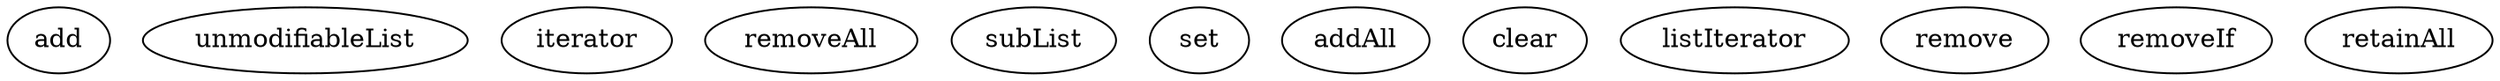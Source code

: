 digraph G {
add;
unmodifiableList;
iterator;
removeAll;
subList;
set;
addAll;
clear;
listIterator;
remove;
removeIf;
retainAll;
}